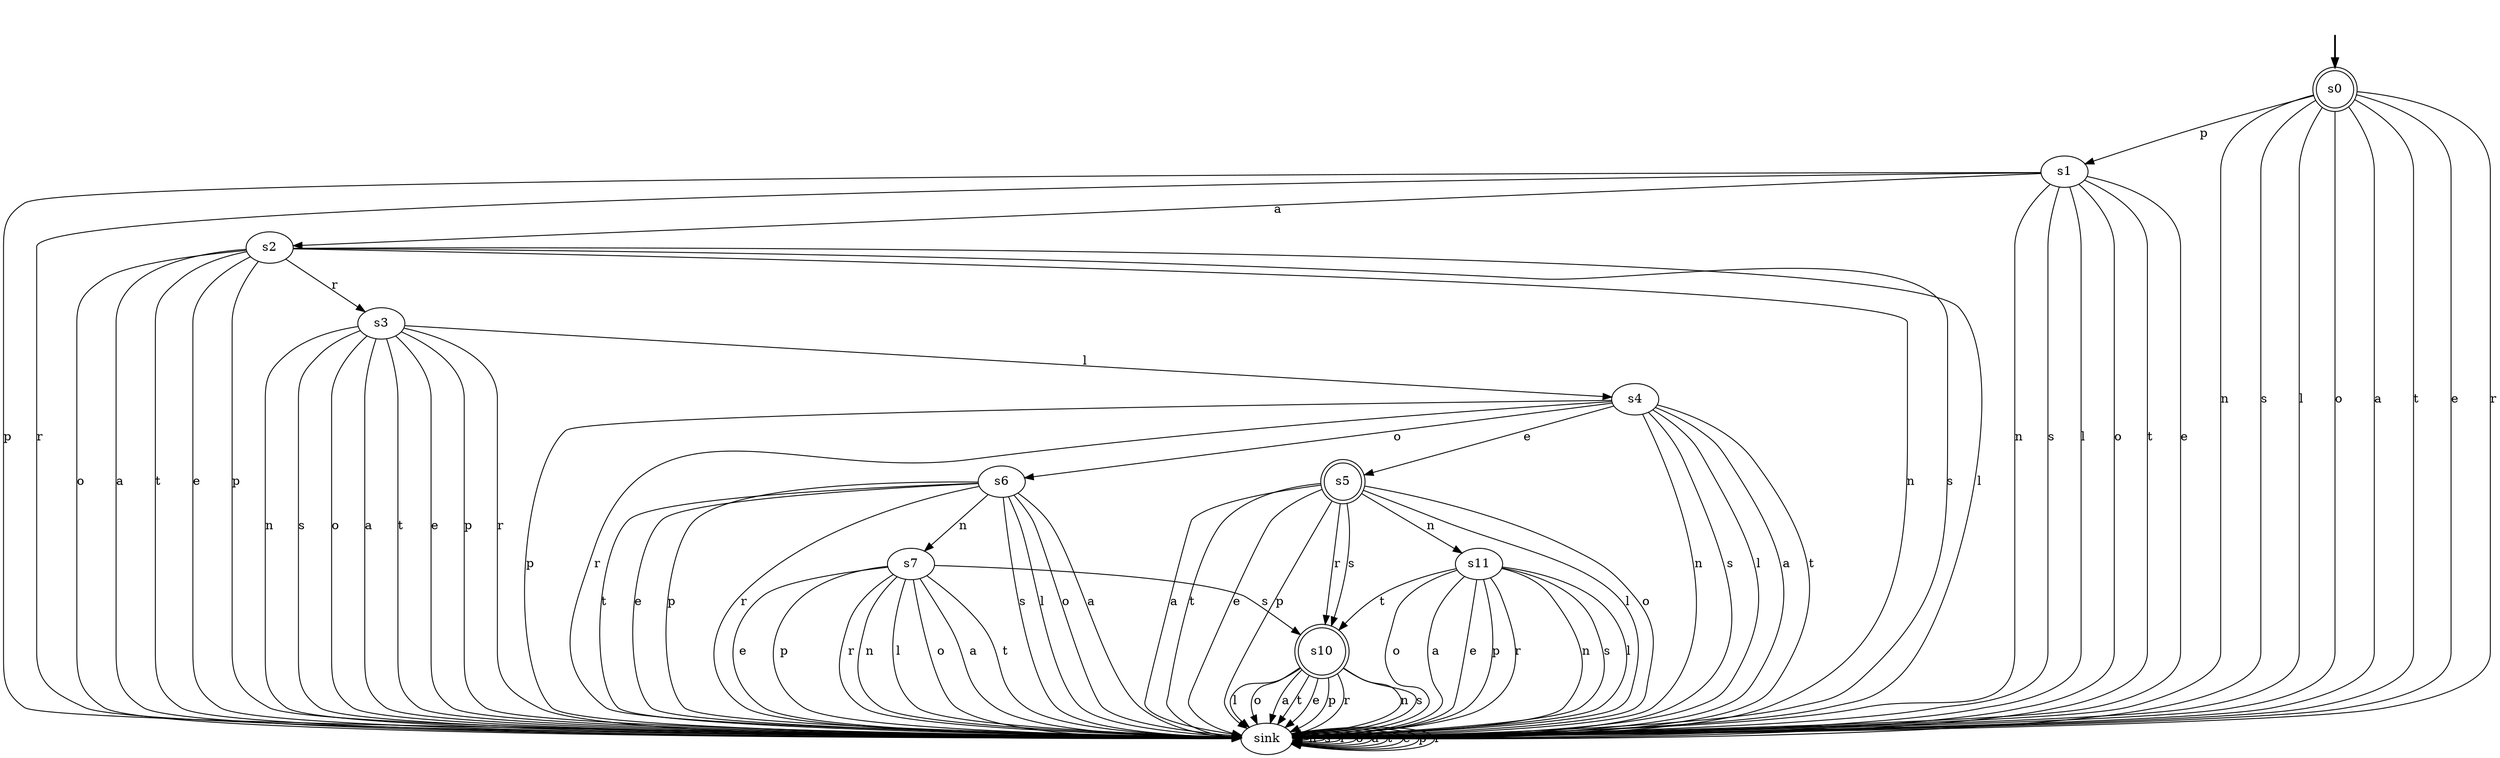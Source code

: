 digraph {
	fake [style=invisible]
	s7
	s4
	s6
	s10 [shape=doublecircle]
	s0 [root=true shape=doublecircle]
	s11
	s3
	s1
	s5 [shape=doublecircle]
	sink
	s2
	fake -> s0 [style=bold]
	s0 -> s1 [label=p]
	s1 -> s2 [label=a]
	s2 -> s3 [label=r]
	s3 -> s4 [label=l]
	s4 -> s5 [label=e]
	s4 -> s6 [label=o]
	s6 -> s7 [label=n]
	s7 -> s10 [label=s]
	s5 -> s10 [label=r]
	s5 -> s10 [label=s]
	s5 -> s11 [label=n]
	s11 -> s10 [label=t]
	s7 -> sink [label=n]
	s7 -> sink [label=l]
	s7 -> sink [label=o]
	s7 -> sink [label=a]
	s7 -> sink [label=t]
	s7 -> sink [label=e]
	s7 -> sink [label=p]
	s7 -> sink [label=r]
	s4 -> sink [label=n]
	s4 -> sink [label=s]
	s4 -> sink [label=l]
	s4 -> sink [label=a]
	s4 -> sink [label=t]
	s4 -> sink [label=p]
	s4 -> sink [label=r]
	s6 -> sink [label=s]
	s6 -> sink [label=l]
	s6 -> sink [label=o]
	s6 -> sink [label=a]
	s6 -> sink [label=t]
	s6 -> sink [label=e]
	s6 -> sink [label=p]
	s6 -> sink [label=r]
	s10 -> sink [label=n]
	s10 -> sink [label=s]
	s10 -> sink [label=l]
	s10 -> sink [label=o]
	s10 -> sink [label=a]
	s10 -> sink [label=t]
	s10 -> sink [label=e]
	s10 -> sink [label=p]
	s10 -> sink [label=r]
	s0 -> sink [label=n]
	s0 -> sink [label=s]
	s0 -> sink [label=l]
	s0 -> sink [label=o]
	s0 -> sink [label=a]
	s0 -> sink [label=t]
	s0 -> sink [label=e]
	s0 -> sink [label=r]
	s11 -> sink [label=n]
	s11 -> sink [label=s]
	s11 -> sink [label=l]
	s11 -> sink [label=o]
	s11 -> sink [label=a]
	s11 -> sink [label=e]
	s11 -> sink [label=p]
	s11 -> sink [label=r]
	s3 -> sink [label=n]
	s3 -> sink [label=s]
	s3 -> sink [label=o]
	s3 -> sink [label=a]
	s3 -> sink [label=t]
	s3 -> sink [label=e]
	s3 -> sink [label=p]
	s3 -> sink [label=r]
	s1 -> sink [label=n]
	s1 -> sink [label=s]
	s1 -> sink [label=l]
	s1 -> sink [label=o]
	s1 -> sink [label=t]
	s1 -> sink [label=e]
	s1 -> sink [label=p]
	s1 -> sink [label=r]
	s5 -> sink [label=l]
	s5 -> sink [label=o]
	s5 -> sink [label=a]
	s5 -> sink [label=t]
	s5 -> sink [label=e]
	s5 -> sink [label=p]
	sink -> sink [label=n]
	sink -> sink [label=s]
	sink -> sink [label=l]
	sink -> sink [label=o]
	sink -> sink [label=a]
	sink -> sink [label=t]
	sink -> sink [label=e]
	sink -> sink [label=p]
	sink -> sink [label=r]
	s2 -> sink [label=n]
	s2 -> sink [label=s]
	s2 -> sink [label=l]
	s2 -> sink [label=o]
	s2 -> sink [label=a]
	s2 -> sink [label=t]
	s2 -> sink [label=e]
	s2 -> sink [label=p]
}
